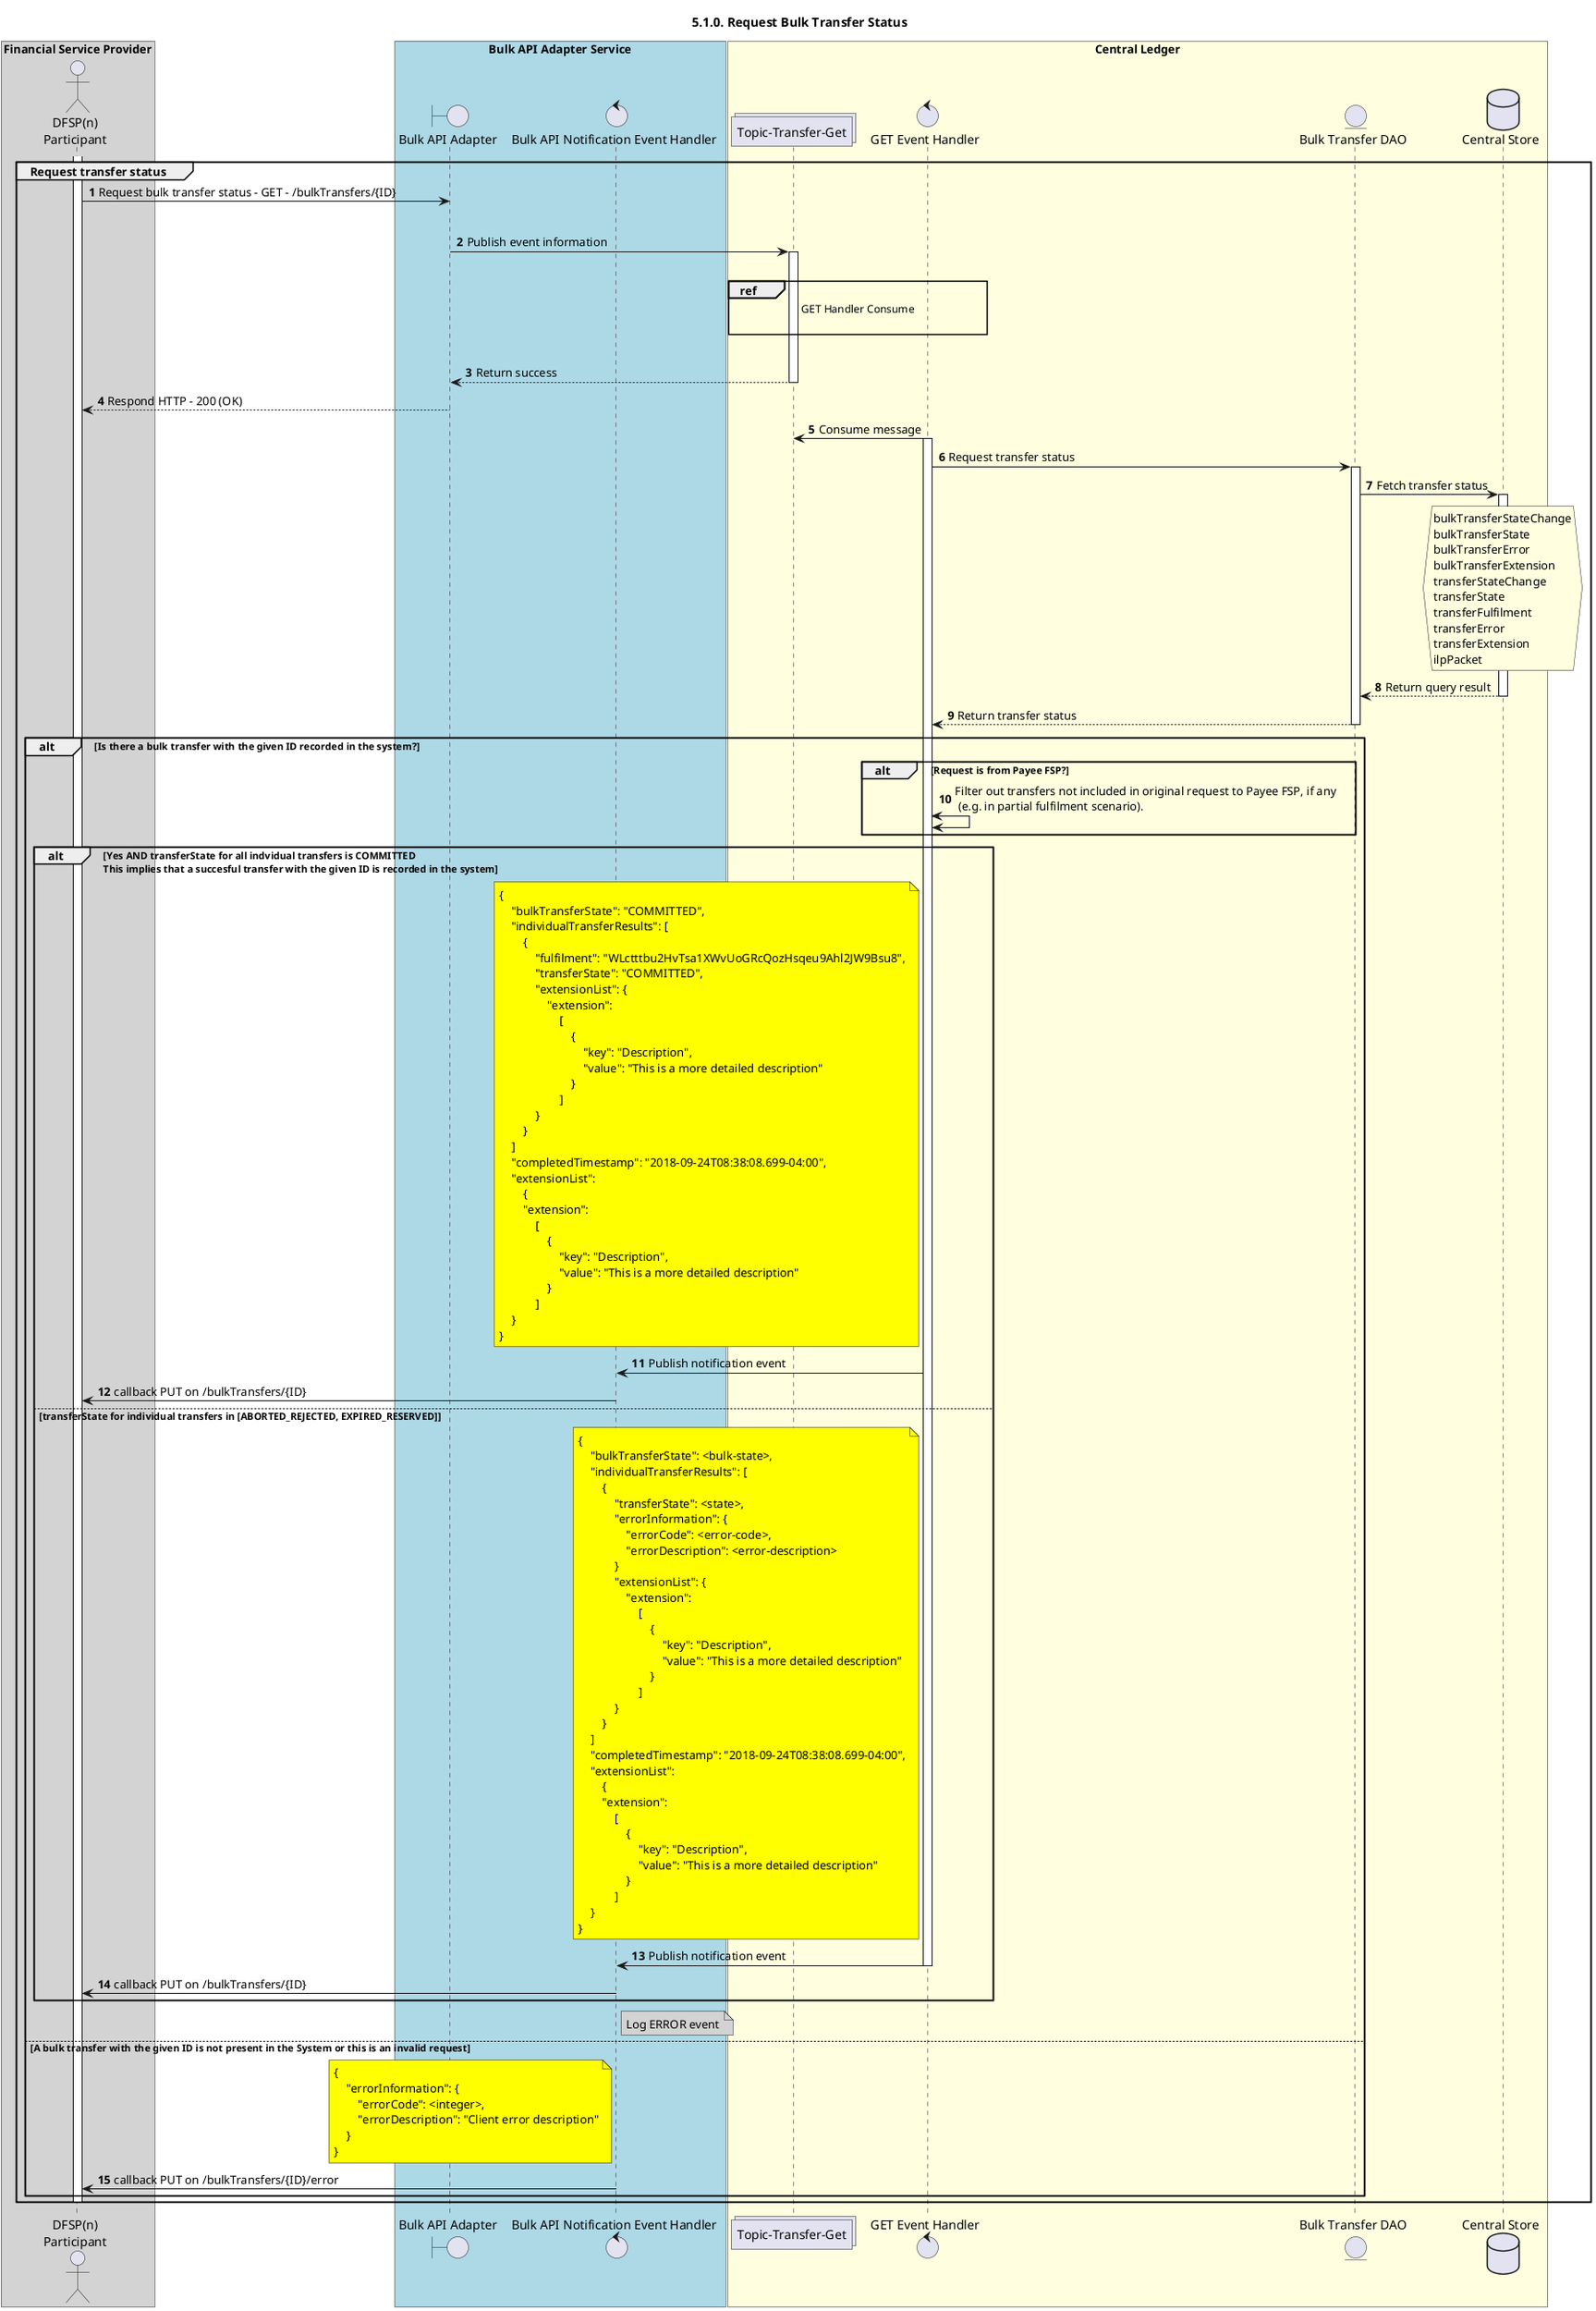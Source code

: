 /'*****
 License
 --------------
 Copyright © 2017 Bill & Melinda Gates Foundation
 The Mojaloop files are made available by the Bill & Melinda Gates Foundation under the Apache License, Version 2.0 (the "License") and you may not use these files except in compliance with the License. You may obtain a copy of the License at
 http://www.apache.org/licenses/LICENSE-2.0
 Unless required by applicable law or agreed to in writing, the Mojaloop files are distributed on an "AS IS" BASIS, WITHOUT WARRANTIES OR CONDITIONS OF ANY KIND, either express or implied. See the License for the specific language governing permissions and limitations under the License.
 Contributors
 --------------
 This is the official list of the Mojaloop project contributors for this file.
 Names of the original copyright holders (individuals or organizations)
 should be listed with a '*' in the first column. People who have
 contributed from an organization can be listed under the organization
 that actually holds the copyright for their contributions (see the
 Gates Foundation organization for an example). Those individuals should have
 their names indented and be marked with a '-'. Email address can be added
 optionally within square brackets <email>.
 * Gates Foundation
 - Name Surname <name.surname@gatesfoundation.com>

 * Steven Oderayi <steven.oderayi@modusbox.com>
 --------------
 ******'/

@startuml
' declate title
title 5.1.0. Request Bulk Transfer Status

autonumber

' declare actors
actor "DFSP(n)\nParticipant" as DFSP
control "Bulk API Notification Event Handler" as NOTIFY_HANDLER
boundary "Bulk API Adapter" as BULKAPI
collections "Topic-Transfer-Get" as TOPIC_GET
control "GET Event Handler" as GET_HANDLER
entity "Bulk Transfer DAO" as TRANSFER_DAO
database "Central Store" as DB

box "Financial Service Provider" #lightGray
	participant DFSP
end box

box "Bulk API Adapter Service" #LightBlue
    participant BULKAPI
	participant NOTIFY_HANDLER
end box

box "Central Ledger" #LightYellow
    participant TOPIC_GET
    participant GET_HANDLER
    participant TRANSFER_DAO
    participant DB
end box

' start flow
group Request transfer status
    activate DFSP
    DFSP -> BULKAPI: Request bulk transfer status - GET - /bulkTransfers/{ID}
    |||
    BULKAPI -> TOPIC_GET: Publish event information
    activate TOPIC_GET
    |||
    ref over TOPIC_GET, GET_HANDLER :  GET Handler Consume\n
    |||
    BULKAPI <-- TOPIC_GET: Return success
    deactivate TOPIC_GET
    
    DFSP <-- BULKAPI: Respond HTTP - 200 (OK)
    GET_HANDLER -> TOPIC_GET: Consume message

    activate GET_HANDLER
    GET_HANDLER -> TRANSFER_DAO: Request transfer status

    activate TRANSFER_DAO
    TRANSFER_DAO -> DB: Fetch transfer status
    activate DB
    hnote over DB #lightyellow
        bulkTransferStateChange
        bulkTransferState
        bulkTransferError
        bulkTransferExtension
        transferStateChange
        transferState
        transferFulfilment
        transferError
        transferExtension
        ilpPacket
    end hnote
    TRANSFER_DAO <-- DB: Return query result
    deactivate DB
    GET_HANDLER <-- TRANSFER_DAO: Return transfer status
    deactivate TRANSFER_DAO
    
    alt Is there a bulk transfer with the given ID recorded in the system?
        alt Request is from Payee FSP?
            GET_HANDLER <-> GET_HANDLER: Filter out transfers not included in original request to Payee FSP, if any\n (e.g. in partial fulfilment scenario).
        end
        alt Yes AND transferState for all indvidual transfers is COMMITTED \nThis implies that a succesful transfer with the given ID is recorded in the system
            note left of GET_HANDLER #yellow
                {
                    "bulkTransferState": "COMMITTED",
                    "individualTransferResults": [
                        {
                            "fulfilment": "WLctttbu2HvTsa1XWvUoGRcQozHsqeu9Ahl2JW9Bsu8",
                            "transferState": "COMMITTED",
                            "extensionList": {
                                "extension":
                                    [
                                        {
                                            "key": "Description",
                                            "value": "This is a more detailed description"
                                        }
                                    ]
                            }
                        }
                    ]
                    "completedTimestamp": "2018-09-24T08:38:08.699-04:00",
                    "extensionList":
                        {
                        "extension":
                            [
                                {
                                    "key": "Description",
                                    "value": "This is a more detailed description"
                                }
                            ]
                    }
                }
            end note
            NOTIFY_HANDLER <- GET_HANDLER: Publish notification event
            DFSP <- NOTIFY_HANDLER: callback PUT on /bulkTransfers/{ID}
        else transferState for individual transfers in [ABORTED_REJECTED, EXPIRED_RESERVED]
            note left of GET_HANDLER #yellow
                {
                    "bulkTransferState": <bulk-state>,
                    "individualTransferResults": [
                        {
                            "transferState": <state>,
                            "errorInformation": {
                                "errorCode": <error-code>,
                                "errorDescription": <error-description>
                            }
                            "extensionList": {
                                "extension":
                                    [
                                        {
                                            "key": "Description",
                                            "value": "This is a more detailed description"
                                        }
                                    ]
                            }
                        }
                    ]
                    "completedTimestamp": "2018-09-24T08:38:08.699-04:00",
                    "extensionList":
                        {
                        "extension":
                            [
                                {
                                    "key": "Description",
                                    "value": "This is a more detailed description"
                                }
                            ]
                    }
                }
            end note
            NOTIFY_HANDLER <- GET_HANDLER: Publish notification event
            deactivate GET_HANDLER
            DFSP <- NOTIFY_HANDLER: callback PUT on /bulkTransfers/{ID}
        end
        note right of NOTIFY_HANDLER #lightgray
            Log ERROR event
        end note
    else A bulk transfer with the given ID is not present in the System or this is an invalid request
        note left of NOTIFY_HANDLER #yellow
            {
                "errorInformation": {
                    "errorCode": <integer>,
                    "errorDescription": "Client error description"
                }
            }
        end note
        DFSP <- NOTIFY_HANDLER: callback PUT on /bulkTransfers/{ID}/error
    end

    deactivate GET_HANDLER
    deactivate NOTIFY_HANDLER
deactivate DFSP
end
@enduml

